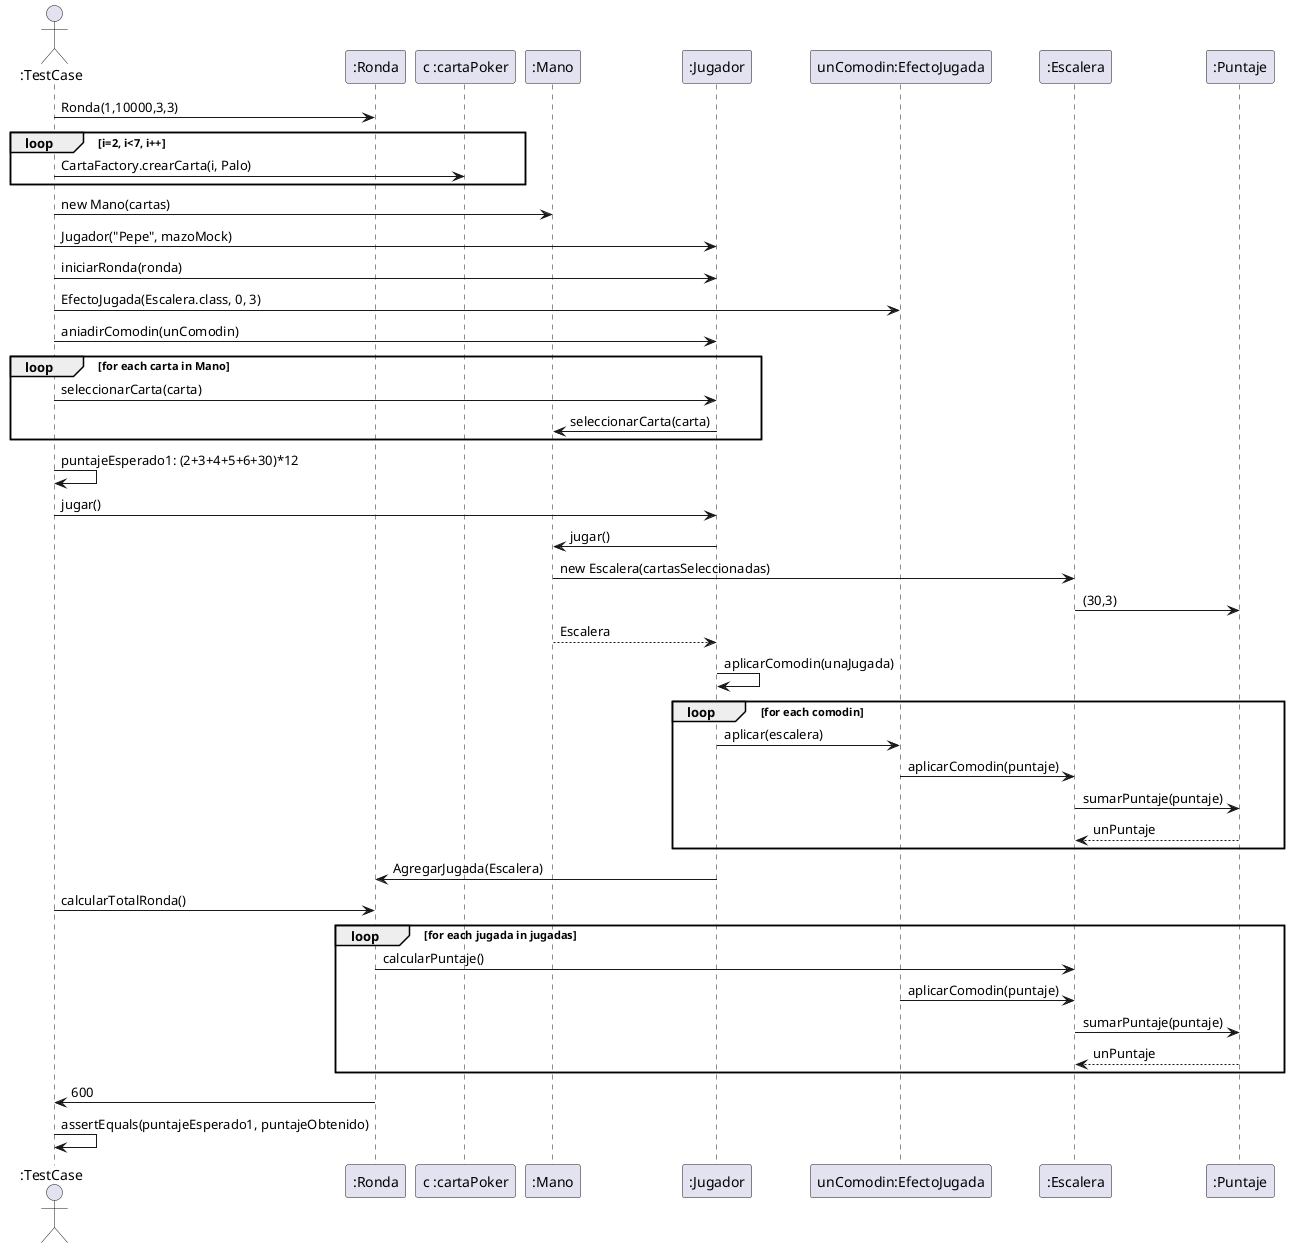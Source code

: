 @startuml
' https://plantuml.com/sequence-diagram

actor ":TestCase" as user
participant ":Ronda" as ronda
participant "c :cartaPoker" as carta
participant ":Mano" as mano
participant ":Jugador" as jugador
participant "unComodin:EfectoJugada" as comodin
participant ":Escalera" as escalera
participant ":Puntaje" as puntaje

' Inicialización
user -> ronda: Ronda(1,10000,3,3)
loop i=2, i<7, i++
    user -> carta: CartaFactory.crearCarta(i, Palo)
end
user -> mano: new Mano(cartas)
user -> jugador: Jugador("Pepe", mazoMock)
user -> jugador: iniciarRonda(ronda)

' Agregar comodín
user -> comodin: EfectoJugada(Escalera.class, 0, 3)
user -> jugador: aniadirComodin(unComodin)

' Selección de cartas
loop for each carta in Mano
    user -> jugador: seleccionarCarta(carta)
    jugador -> mano: seleccionarCarta(carta)
end

' Calcular puntaje esperado
user -> user: puntajeEsperado1: (2+3+4+5+6+30)*12

' Realizar jugada
user -> jugador: jugar()
jugador -> mano: jugar()
mano -> escalera: new Escalera(cartasSeleccionadas)
escalera -> puntaje: (30,3)
mano --> jugador: Escalera
jugador -> jugador: aplicarComodin(unaJugada)

' Aplicar comodín
loop for each comodin
    jugador -> comodin: aplicar(escalera)
    comodin -> escalera: aplicarComodin(puntaje)
    escalera -> puntaje: sumarPuntaje(puntaje)
    puntaje --> escalera: unPuntaje
end

' Agregar jugada a la ronda
jugador -> ronda: AgregarJugada(Escalera)

' Calcular total de la ronda
user -> ronda: calcularTotalRonda()
loop for each jugada in jugadas
    ronda -> escalera: calcularPuntaje()
    comodin -> escalera: aplicarComodin(puntaje)
    escalera -> puntaje: sumarPuntaje(puntaje)
    puntaje --> escalera: unPuntaje
end

' Resultado final
ronda -> user: 600
user -> user: assertEquals(puntajeEsperado1, puntajeObtenido)

@enduml